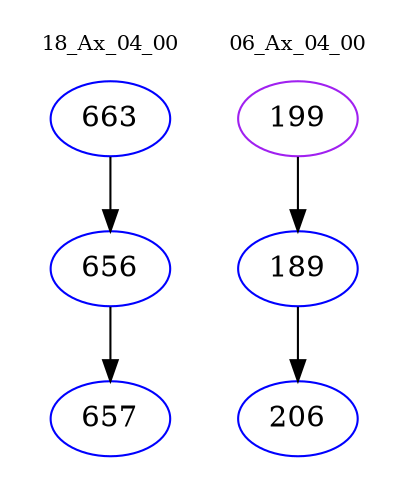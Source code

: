 digraph{
subgraph cluster_0 {
color = white
label = "18_Ax_04_00";
fontsize=10;
T0_663 [label="663", color="blue"]
T0_663 -> T0_656 [color="black"]
T0_656 [label="656", color="blue"]
T0_656 -> T0_657 [color="black"]
T0_657 [label="657", color="blue"]
}
subgraph cluster_1 {
color = white
label = "06_Ax_04_00";
fontsize=10;
T1_199 [label="199", color="purple"]
T1_199 -> T1_189 [color="black"]
T1_189 [label="189", color="blue"]
T1_189 -> T1_206 [color="black"]
T1_206 [label="206", color="blue"]
}
}
